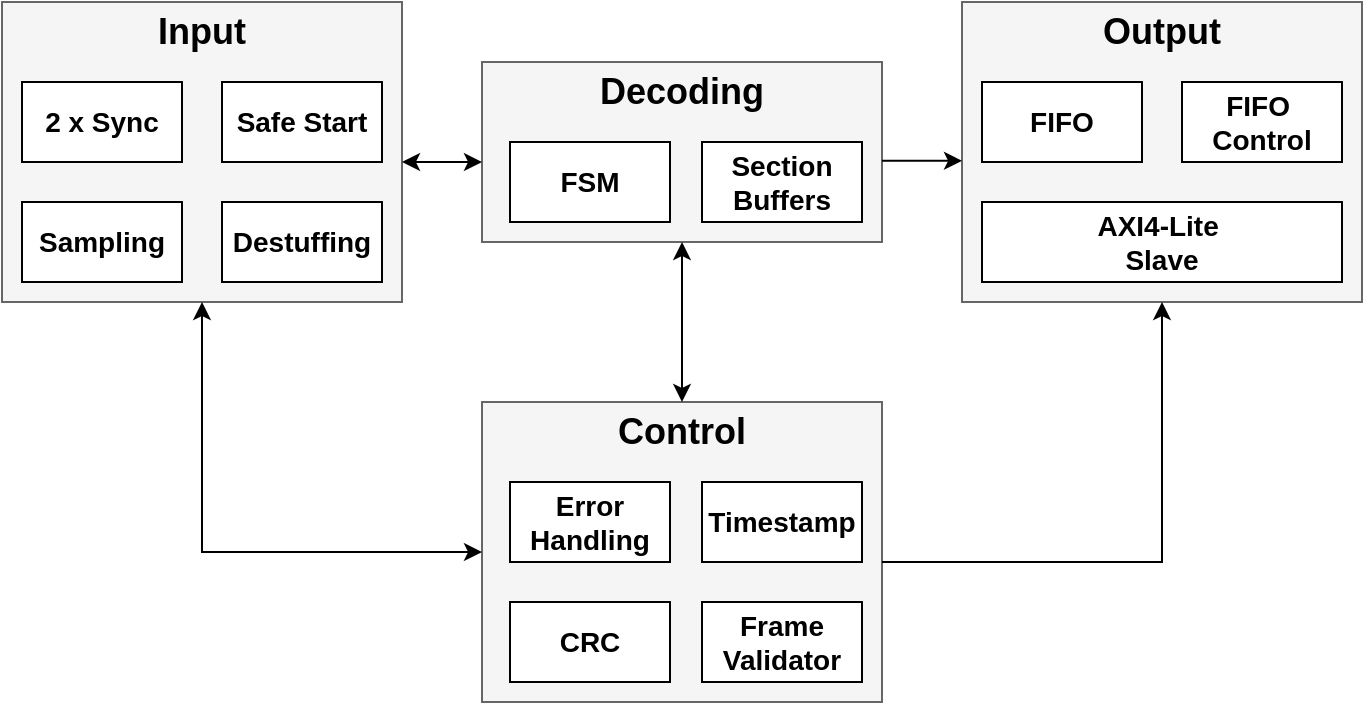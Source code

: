<mxfile version="24.7.17">
  <diagram name="Seite-1" id="hUNAPPWF0YM-6i0cs1wE">
    <mxGraphModel dx="1434" dy="835" grid="0" gridSize="10" guides="1" tooltips="1" connect="1" arrows="1" fold="1" page="1" pageScale="1" pageWidth="827" pageHeight="1169" math="0" shadow="0">
      <root>
        <mxCell id="0" />
        <mxCell id="1" parent="0" />
        <mxCell id="l2Mfl9BPeKKCGxtOTk9--31" value="" style="rounded=0;whiteSpace=wrap;html=1;fillColor=#f5f5f5;fontColor=#333333;strokeColor=#666666;" parent="1" vertex="1">
          <mxGeometry x="320" y="280" width="200" height="150" as="geometry" />
        </mxCell>
        <mxCell id="l2Mfl9BPeKKCGxtOTk9--18" value="" style="rounded=0;whiteSpace=wrap;html=1;fillColor=#f5f5f5;strokeColor=#666666;fontColor=#333333;" parent="1" vertex="1">
          <mxGeometry x="80" y="80" width="200" height="150" as="geometry" />
        </mxCell>
        <mxCell id="l2Mfl9BPeKKCGxtOTk9--1" value="&lt;font style=&quot;font-size: 14px;&quot;&gt;&lt;b&gt;2 x Sync&lt;/b&gt;&lt;/font&gt;" style="rounded=0;whiteSpace=wrap;html=1;" parent="1" vertex="1">
          <mxGeometry x="90" y="120" width="80" height="40" as="geometry" />
        </mxCell>
        <mxCell id="l2Mfl9BPeKKCGxtOTk9--2" value="&lt;font style=&quot;font-size: 14px;&quot;&gt;&lt;b&gt;Sampling&lt;/b&gt;&lt;/font&gt;" style="rounded=0;whiteSpace=wrap;html=1;" parent="1" vertex="1">
          <mxGeometry x="90" y="180" width="80" height="40" as="geometry" />
        </mxCell>
        <mxCell id="l2Mfl9BPeKKCGxtOTk9--4" value="&lt;b&gt;&lt;font style=&quot;font-size: 14px;&quot;&gt;Safe Start&lt;/font&gt;&lt;/b&gt;" style="rounded=0;whiteSpace=wrap;html=1;" parent="1" vertex="1">
          <mxGeometry x="190" y="120" width="80" height="40" as="geometry" />
        </mxCell>
        <mxCell id="l2Mfl9BPeKKCGxtOTk9--8" value="&lt;font style=&quot;font-size: 14px;&quot;&gt;&lt;b&gt;Destuffing&lt;/b&gt;&lt;/font&gt;" style="rounded=0;whiteSpace=wrap;html=1;" parent="1" vertex="1">
          <mxGeometry x="190" y="180" width="80" height="40" as="geometry" />
        </mxCell>
        <mxCell id="l2Mfl9BPeKKCGxtOTk9--12" value="&lt;font style=&quot;font-size: 14px;&quot;&gt;&lt;b&gt;CRC&lt;/b&gt;&lt;/font&gt;" style="rounded=0;whiteSpace=wrap;html=1;" parent="1" vertex="1">
          <mxGeometry x="334" y="380" width="80" height="40" as="geometry" />
        </mxCell>
        <mxCell id="l2Mfl9BPeKKCGxtOTk9--13" value="&lt;b&gt;&lt;font style=&quot;font-size: 14px;&quot;&gt;Error Handling&lt;/font&gt;&lt;/b&gt;" style="rounded=0;whiteSpace=wrap;html=1;" parent="1" vertex="1">
          <mxGeometry x="334" y="320" width="80" height="40" as="geometry" />
        </mxCell>
        <mxCell id="l2Mfl9BPeKKCGxtOTk9--14" value="&lt;font style=&quot;font-size: 14px;&quot;&gt;&lt;b&gt;Timestamp&lt;/b&gt;&lt;/font&gt;" style="rounded=0;whiteSpace=wrap;html=1;" parent="1" vertex="1">
          <mxGeometry x="430" y="320" width="80" height="40" as="geometry" />
        </mxCell>
        <mxCell id="l2Mfl9BPeKKCGxtOTk9--15" value="" style="rounded=0;whiteSpace=wrap;html=1;fillColor=#f5f5f5;fontColor=#333333;strokeColor=#666666;" parent="1" vertex="1">
          <mxGeometry x="320" y="110" width="200" height="90" as="geometry" />
        </mxCell>
        <mxCell id="l2Mfl9BPeKKCGxtOTk9--19" value="&lt;font style=&quot;font-size: 18px;&quot;&gt;&lt;b&gt;Input&lt;/b&gt;&lt;/font&gt;" style="text;strokeColor=none;align=center;fillColor=none;html=1;verticalAlign=middle;whiteSpace=wrap;rounded=0;" parent="1" vertex="1">
          <mxGeometry x="150" y="80" width="60" height="30" as="geometry" />
        </mxCell>
        <mxCell id="l2Mfl9BPeKKCGxtOTk9--21" value="&lt;font style=&quot;font-size: 18px;&quot;&gt;&lt;b&gt;Decoding&lt;/b&gt;&lt;/font&gt;" style="text;strokeColor=none;align=center;fillColor=none;html=1;verticalAlign=middle;whiteSpace=wrap;rounded=0;" parent="1" vertex="1">
          <mxGeometry x="390" y="110" width="60" height="30" as="geometry" />
        </mxCell>
        <mxCell id="l2Mfl9BPeKKCGxtOTk9--22" value="&lt;font style=&quot;font-size: 14px;&quot;&gt;&lt;b&gt;FSM&lt;/b&gt;&lt;/font&gt;" style="rounded=0;whiteSpace=wrap;html=1;" parent="1" vertex="1">
          <mxGeometry x="334" y="150" width="80" height="40" as="geometry" />
        </mxCell>
        <mxCell id="l2Mfl9BPeKKCGxtOTk9--23" value="&lt;font style=&quot;font-size: 14px;&quot;&gt;&lt;b&gt;Section&lt;br&gt;Buffers&lt;/b&gt;&lt;/font&gt;" style="rounded=0;whiteSpace=wrap;html=1;" parent="1" vertex="1">
          <mxGeometry x="430" y="150" width="80" height="40" as="geometry" />
        </mxCell>
        <mxCell id="l2Mfl9BPeKKCGxtOTk9--24" value="" style="rounded=0;whiteSpace=wrap;html=1;fillColor=#f5f5f5;fontColor=#333333;strokeColor=#666666;" parent="1" vertex="1">
          <mxGeometry x="560" y="80" width="200" height="150" as="geometry" />
        </mxCell>
        <mxCell id="l2Mfl9BPeKKCGxtOTk9--25" value="&lt;font style=&quot;font-size: 14px;&quot;&gt;&lt;b&gt;FIFO&lt;/b&gt;&lt;/font&gt;" style="rounded=0;whiteSpace=wrap;html=1;" parent="1" vertex="1">
          <mxGeometry x="570" y="120" width="80" height="40" as="geometry" />
        </mxCell>
        <mxCell id="l2Mfl9BPeKKCGxtOTk9--26" value="&lt;font style=&quot;font-size: 18px;&quot;&gt;&lt;b&gt;Output&lt;/b&gt;&lt;/font&gt;" style="text;html=1;align=center;verticalAlign=middle;whiteSpace=wrap;rounded=0;" parent="1" vertex="1">
          <mxGeometry x="630" y="80" width="60" height="30" as="geometry" />
        </mxCell>
        <mxCell id="l2Mfl9BPeKKCGxtOTk9--29" value="&lt;font style=&quot;font-size: 14px;&quot;&gt;&lt;b&gt;AXI4-Lite&amp;nbsp;&lt;br&gt;Slave&lt;/b&gt;&lt;/font&gt;" style="rounded=0;whiteSpace=wrap;html=1;" parent="1" vertex="1">
          <mxGeometry x="570" y="180" width="180" height="40" as="geometry" />
        </mxCell>
        <mxCell id="l2Mfl9BPeKKCGxtOTk9--30" value="&lt;font style=&quot;font-size: 14px;&quot;&gt;&lt;b&gt;FIFO&amp;nbsp;&lt;br&gt;Control&lt;/b&gt;&lt;/font&gt;" style="rounded=0;whiteSpace=wrap;html=1;" parent="1" vertex="1">
          <mxGeometry x="670" y="120" width="80" height="40" as="geometry" />
        </mxCell>
        <mxCell id="l2Mfl9BPeKKCGxtOTk9--32" value="&lt;font style=&quot;font-size: 18px;&quot;&gt;&lt;b&gt;Control&lt;/b&gt;&lt;/font&gt;" style="text;html=1;align=center;verticalAlign=middle;whiteSpace=wrap;rounded=0;" parent="1" vertex="1">
          <mxGeometry x="390" y="280" width="60" height="30" as="geometry" />
        </mxCell>
        <mxCell id="l2Mfl9BPeKKCGxtOTk9--33" value="&lt;font style=&quot;font-size: 14px;&quot;&gt;&lt;b&gt;Frame&lt;br&gt;Validator&lt;/b&gt;&lt;/font&gt;" style="rounded=0;whiteSpace=wrap;html=1;" parent="1" vertex="1">
          <mxGeometry x="430" y="380" width="80" height="40" as="geometry" />
        </mxCell>
        <mxCell id="l2Mfl9BPeKKCGxtOTk9--34" value="" style="endArrow=classic;html=1;rounded=0;" parent="1" edge="1">
          <mxGeometry width="50" height="50" relative="1" as="geometry">
            <mxPoint x="520" y="159.43" as="sourcePoint" />
            <mxPoint x="560" y="159.43" as="targetPoint" />
          </mxGeometry>
        </mxCell>
        <mxCell id="l2Mfl9BPeKKCGxtOTk9--35" value="" style="endArrow=classic;html=1;rounded=0;entryX=0.5;entryY=1;entryDx=0;entryDy=0;" parent="1" target="l2Mfl9BPeKKCGxtOTk9--24" edge="1">
          <mxGeometry width="50" height="50" relative="1" as="geometry">
            <mxPoint x="520" y="360" as="sourcePoint" />
            <mxPoint x="570" y="310" as="targetPoint" />
            <Array as="points">
              <mxPoint x="660" y="360" />
            </Array>
          </mxGeometry>
        </mxCell>
        <mxCell id="l2Mfl9BPeKKCGxtOTk9--36" value="" style="endArrow=classic;startArrow=classic;html=1;rounded=0;" parent="1" edge="1">
          <mxGeometry width="50" height="50" relative="1" as="geometry">
            <mxPoint x="280" y="160" as="sourcePoint" />
            <mxPoint x="320" y="160" as="targetPoint" />
          </mxGeometry>
        </mxCell>
        <mxCell id="l2Mfl9BPeKKCGxtOTk9--37" value="" style="endArrow=classic;startArrow=classic;html=1;rounded=0;entryX=0.5;entryY=1;entryDx=0;entryDy=0;exitX=0.5;exitY=0;exitDx=0;exitDy=0;" parent="1" source="l2Mfl9BPeKKCGxtOTk9--32" target="l2Mfl9BPeKKCGxtOTk9--15" edge="1">
          <mxGeometry width="50" height="50" relative="1" as="geometry">
            <mxPoint x="330" y="260" as="sourcePoint" />
            <mxPoint x="380" y="210" as="targetPoint" />
          </mxGeometry>
        </mxCell>
        <mxCell id="l2Mfl9BPeKKCGxtOTk9--38" value="" style="endArrow=classic;startArrow=classic;html=1;rounded=0;exitX=0;exitY=0.5;exitDx=0;exitDy=0;entryX=0.5;entryY=1;entryDx=0;entryDy=0;" parent="1" source="l2Mfl9BPeKKCGxtOTk9--31" target="l2Mfl9BPeKKCGxtOTk9--18" edge="1">
          <mxGeometry width="50" height="50" relative="1" as="geometry">
            <mxPoint x="130" y="280" as="sourcePoint" />
            <mxPoint x="180" y="230" as="targetPoint" />
            <Array as="points">
              <mxPoint x="180" y="355" />
            </Array>
          </mxGeometry>
        </mxCell>
      </root>
    </mxGraphModel>
  </diagram>
</mxfile>
